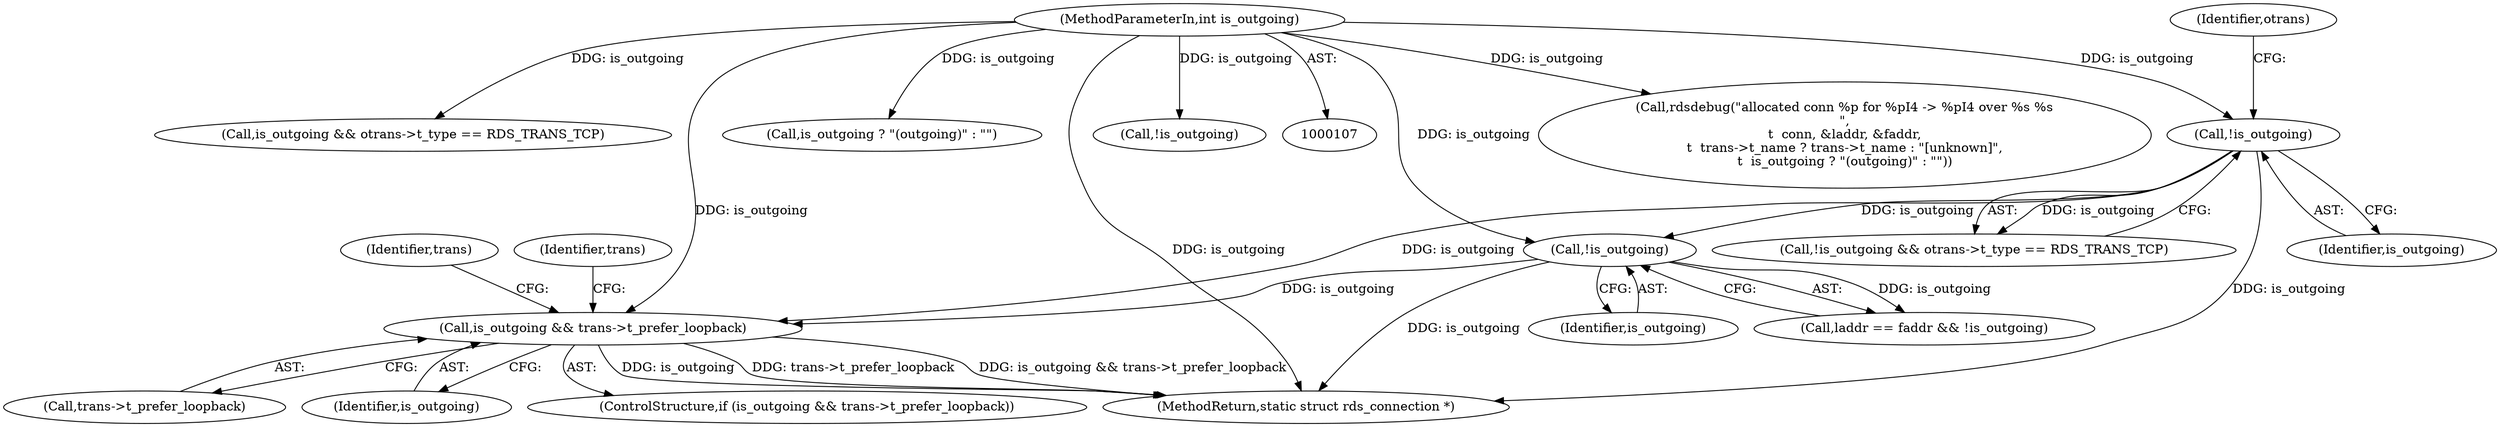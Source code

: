 digraph "0_linux_74e98eb085889b0d2d4908f59f6e00026063014f@pointer" {
"1000275" [label="(Call,is_outgoing && trans->t_prefer_loopback)"];
"1000135" [label="(Call,!is_outgoing)"];
"1000113" [label="(MethodParameterIn,int is_outgoing)"];
"1000170" [label="(Call,!is_outgoing)"];
"1000370" [label="(Call,rdsdebug(\"allocated conn %p for %pI4 -> %pI4 over %s %s\n\",\n\t  conn, &laddr, &faddr,\n\t  trans->t_name ? trans->t_name : \"[unknown]\",\n\t  is_outgoing ? \"(outgoing)\" : \"\"))"];
"1000465" [label="(Call,is_outgoing && otrans->t_type == RDS_TRANS_TCP)"];
"1000282" [label="(Identifier,trans)"];
"1000135" [label="(Call,!is_outgoing)"];
"1000495" [label="(MethodReturn,static struct rds_connection *)"];
"1000287" [label="(Identifier,trans)"];
"1000385" [label="(Call,is_outgoing ? \"(outgoing)\" : \"\")"];
"1000113" [label="(MethodParameterIn,int is_outgoing)"];
"1000276" [label="(Identifier,is_outgoing)"];
"1000139" [label="(Identifier,otrans)"];
"1000274" [label="(ControlStructure,if (is_outgoing && trans->t_prefer_loopback))"];
"1000170" [label="(Call,!is_outgoing)"];
"1000136" [label="(Identifier,is_outgoing)"];
"1000166" [label="(Call,laddr == faddr && !is_outgoing)"];
"1000277" [label="(Call,trans->t_prefer_loopback)"];
"1000429" [label="(Call,!is_outgoing)"];
"1000134" [label="(Call,!is_outgoing && otrans->t_type == RDS_TRANS_TCP)"];
"1000171" [label="(Identifier,is_outgoing)"];
"1000275" [label="(Call,is_outgoing && trans->t_prefer_loopback)"];
"1000275" -> "1000274"  [label="AST: "];
"1000275" -> "1000276"  [label="CFG: "];
"1000275" -> "1000277"  [label="CFG: "];
"1000276" -> "1000275"  [label="AST: "];
"1000277" -> "1000275"  [label="AST: "];
"1000282" -> "1000275"  [label="CFG: "];
"1000287" -> "1000275"  [label="CFG: "];
"1000275" -> "1000495"  [label="DDG: is_outgoing && trans->t_prefer_loopback"];
"1000275" -> "1000495"  [label="DDG: is_outgoing"];
"1000275" -> "1000495"  [label="DDG: trans->t_prefer_loopback"];
"1000135" -> "1000275"  [label="DDG: is_outgoing"];
"1000170" -> "1000275"  [label="DDG: is_outgoing"];
"1000113" -> "1000275"  [label="DDG: is_outgoing"];
"1000135" -> "1000134"  [label="AST: "];
"1000135" -> "1000136"  [label="CFG: "];
"1000136" -> "1000135"  [label="AST: "];
"1000139" -> "1000135"  [label="CFG: "];
"1000134" -> "1000135"  [label="CFG: "];
"1000135" -> "1000495"  [label="DDG: is_outgoing"];
"1000135" -> "1000134"  [label="DDG: is_outgoing"];
"1000113" -> "1000135"  [label="DDG: is_outgoing"];
"1000135" -> "1000170"  [label="DDG: is_outgoing"];
"1000113" -> "1000107"  [label="AST: "];
"1000113" -> "1000495"  [label="DDG: is_outgoing"];
"1000113" -> "1000170"  [label="DDG: is_outgoing"];
"1000113" -> "1000370"  [label="DDG: is_outgoing"];
"1000113" -> "1000385"  [label="DDG: is_outgoing"];
"1000113" -> "1000429"  [label="DDG: is_outgoing"];
"1000113" -> "1000465"  [label="DDG: is_outgoing"];
"1000170" -> "1000166"  [label="AST: "];
"1000170" -> "1000171"  [label="CFG: "];
"1000171" -> "1000170"  [label="AST: "];
"1000166" -> "1000170"  [label="CFG: "];
"1000170" -> "1000495"  [label="DDG: is_outgoing"];
"1000170" -> "1000166"  [label="DDG: is_outgoing"];
}
